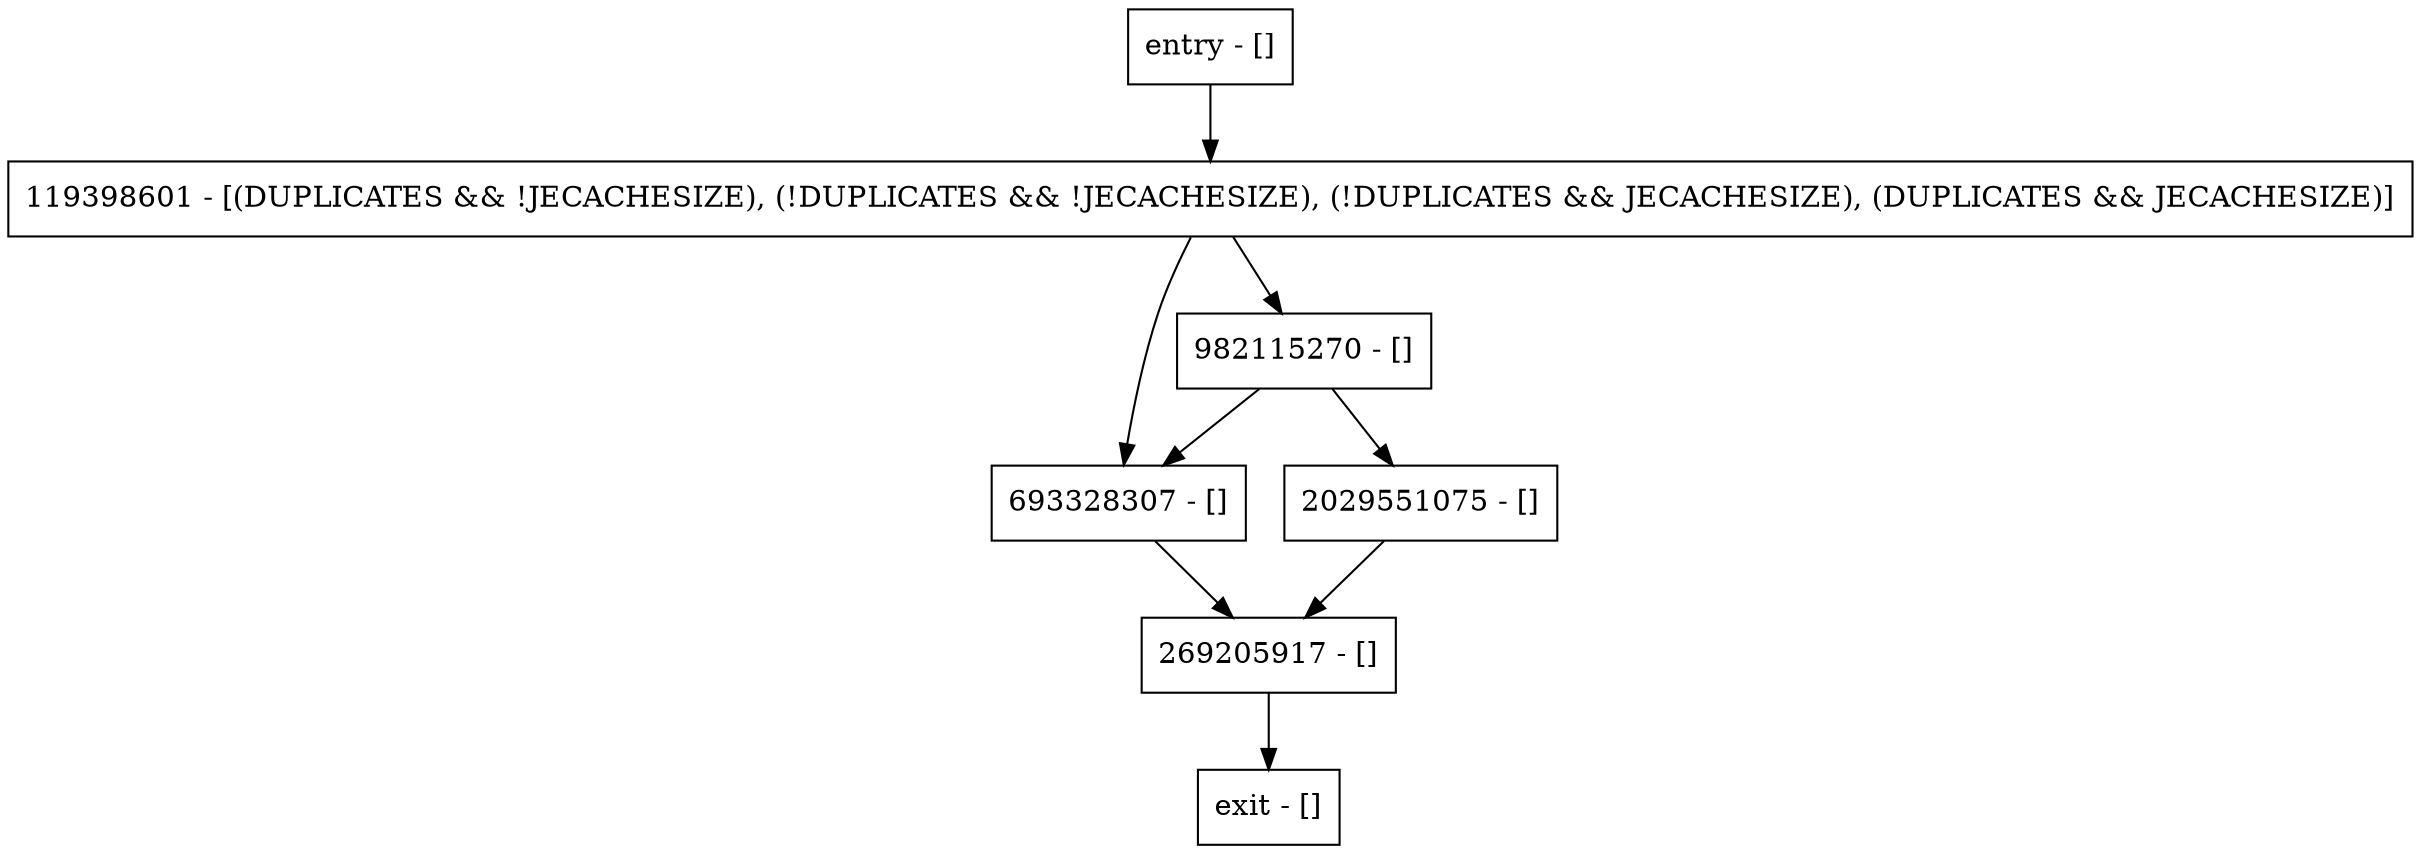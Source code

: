 digraph mustGenerateVLSN {
node [shape=record];
entry [label="entry - []"];
exit [label="exit - []"];
693328307 [label="693328307 - []"];
119398601 [label="119398601 - [(DUPLICATES && !JECACHESIZE), (!DUPLICATES && !JECACHESIZE), (!DUPLICATES && JECACHESIZE), (DUPLICATES && JECACHESIZE)]"];
982115270 [label="982115270 - []"];
269205917 [label="269205917 - []"];
2029551075 [label="2029551075 - []"];
entry;
exit;
entry -> 119398601;
693328307 -> 269205917;
119398601 -> 693328307;
119398601 -> 982115270;
982115270 -> 693328307;
982115270 -> 2029551075;
269205917 -> exit;
2029551075 -> 269205917;
}
